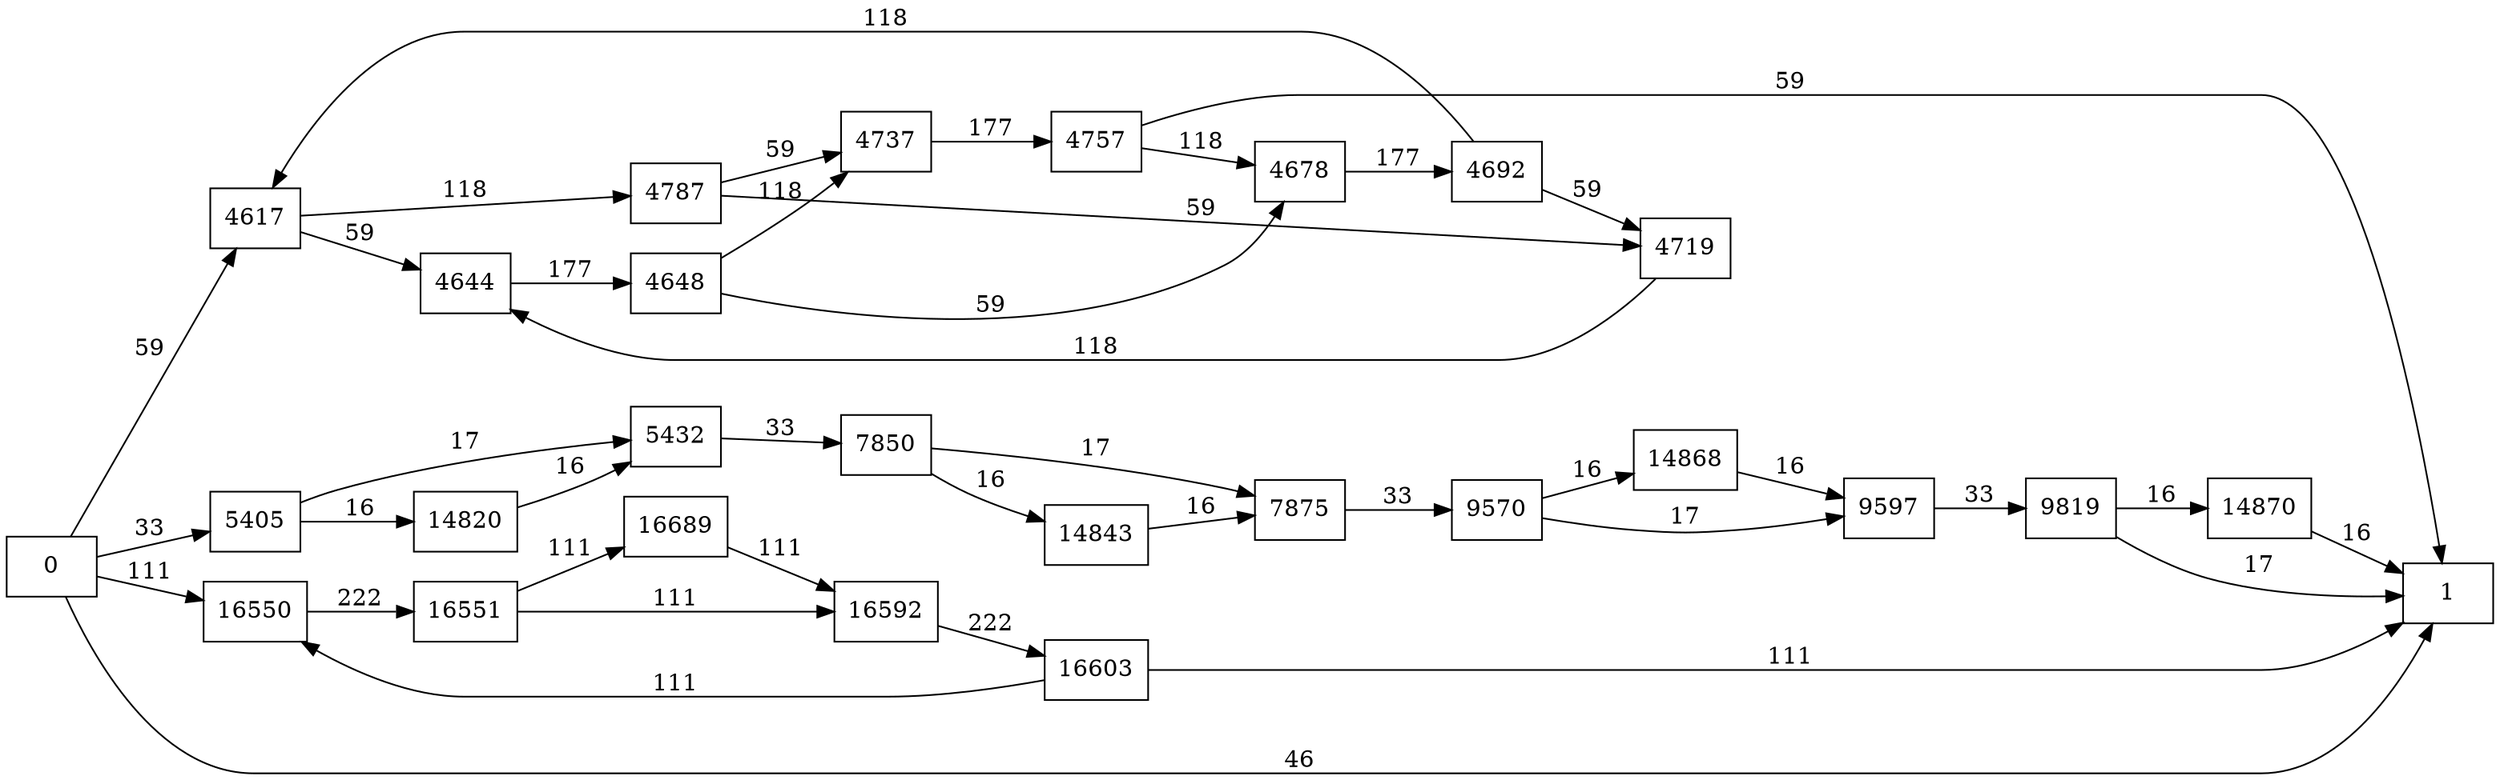 digraph {
	graph [rankdir=LR]
	node [shape=rectangle]
	4617 -> 4644 [label=59]
	4617 -> 4787 [label=118]
	4644 -> 4648 [label=177]
	4648 -> 4737 [label=118]
	4648 -> 4678 [label=59]
	4678 -> 4692 [label=177]
	4692 -> 4719 [label=59]
	4692 -> 4617 [label=118]
	4719 -> 4644 [label=118]
	4737 -> 4757 [label=177]
	4757 -> 4678 [label=118]
	4757 -> 1 [label=59]
	4787 -> 4719 [label=59]
	4787 -> 4737 [label=59]
	5405 -> 5432 [label=17]
	5405 -> 14820 [label=16]
	5432 -> 7850 [label=33]
	7850 -> 7875 [label=17]
	7850 -> 14843 [label=16]
	7875 -> 9570 [label=33]
	9570 -> 9597 [label=17]
	9570 -> 14868 [label=16]
	9597 -> 9819 [label=33]
	9819 -> 1 [label=17]
	9819 -> 14870 [label=16]
	14820 -> 5432 [label=16]
	14843 -> 7875 [label=16]
	14868 -> 9597 [label=16]
	14870 -> 1 [label=16]
	16550 -> 16551 [label=222]
	16551 -> 16592 [label=111]
	16551 -> 16689 [label=111]
	16592 -> 16603 [label=222]
	16603 -> 16550 [label=111]
	16603 -> 1 [label=111]
	16689 -> 16592 [label=111]
	0 -> 4617 [label=59]
	0 -> 5405 [label=33]
	0 -> 1 [label=46]
	0 -> 16550 [label=111]
}
